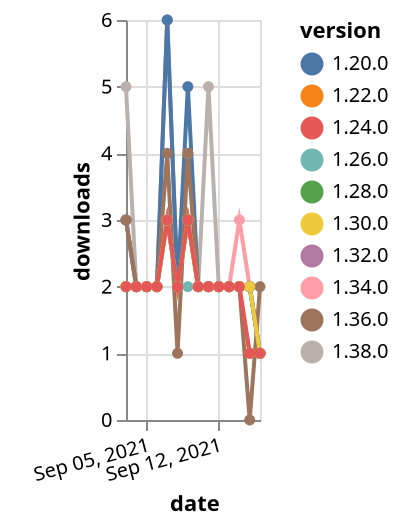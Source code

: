 {"$schema": "https://vega.github.io/schema/vega-lite/v5.json", "description": "A simple bar chart with embedded data.", "data": {"values": [{"date": "2021-09-03", "total": 1143, "delta": 2, "version": "1.34.0"}, {"date": "2021-09-04", "total": 1145, "delta": 2, "version": "1.34.0"}, {"date": "2021-09-05", "total": 1147, "delta": 2, "version": "1.34.0"}, {"date": "2021-09-06", "total": 1149, "delta": 2, "version": "1.34.0"}, {"date": "2021-09-07", "total": 1152, "delta": 3, "version": "1.34.0"}, {"date": "2021-09-08", "total": 1154, "delta": 2, "version": "1.34.0"}, {"date": "2021-09-09", "total": 1157, "delta": 3, "version": "1.34.0"}, {"date": "2021-09-10", "total": 1159, "delta": 2, "version": "1.34.0"}, {"date": "2021-09-11", "total": 1161, "delta": 2, "version": "1.34.0"}, {"date": "2021-09-12", "total": 1163, "delta": 2, "version": "1.34.0"}, {"date": "2021-09-13", "total": 1165, "delta": 2, "version": "1.34.0"}, {"date": "2021-09-14", "total": 1168, "delta": 3, "version": "1.34.0"}, {"date": "2021-09-15", "total": 1170, "delta": 2, "version": "1.34.0"}, {"date": "2021-09-16", "total": 1171, "delta": 1, "version": "1.34.0"}, {"date": "2021-09-03", "total": 1656, "delta": 3, "version": "1.32.0"}, {"date": "2021-09-04", "total": 1658, "delta": 2, "version": "1.32.0"}, {"date": "2021-09-05", "total": 1660, "delta": 2, "version": "1.32.0"}, {"date": "2021-09-06", "total": 1662, "delta": 2, "version": "1.32.0"}, {"date": "2021-09-07", "total": 1668, "delta": 6, "version": "1.32.0"}, {"date": "2021-09-08", "total": 1670, "delta": 2, "version": "1.32.0"}, {"date": "2021-09-09", "total": 1673, "delta": 3, "version": "1.32.0"}, {"date": "2021-09-10", "total": 1675, "delta": 2, "version": "1.32.0"}, {"date": "2021-09-11", "total": 1677, "delta": 2, "version": "1.32.0"}, {"date": "2021-09-12", "total": 1679, "delta": 2, "version": "1.32.0"}, {"date": "2021-09-13", "total": 1681, "delta": 2, "version": "1.32.0"}, {"date": "2021-09-14", "total": 1683, "delta": 2, "version": "1.32.0"}, {"date": "2021-09-15", "total": 1685, "delta": 2, "version": "1.32.0"}, {"date": "2021-09-16", "total": 1686, "delta": 1, "version": "1.32.0"}, {"date": "2021-09-03", "total": 2530, "delta": 2, "version": "1.22.0"}, {"date": "2021-09-04", "total": 2532, "delta": 2, "version": "1.22.0"}, {"date": "2021-09-05", "total": 2534, "delta": 2, "version": "1.22.0"}, {"date": "2021-09-06", "total": 2536, "delta": 2, "version": "1.22.0"}, {"date": "2021-09-07", "total": 2539, "delta": 3, "version": "1.22.0"}, {"date": "2021-09-08", "total": 2541, "delta": 2, "version": "1.22.0"}, {"date": "2021-09-09", "total": 2544, "delta": 3, "version": "1.22.0"}, {"date": "2021-09-10", "total": 2546, "delta": 2, "version": "1.22.0"}, {"date": "2021-09-11", "total": 2548, "delta": 2, "version": "1.22.0"}, {"date": "2021-09-12", "total": 2550, "delta": 2, "version": "1.22.0"}, {"date": "2021-09-13", "total": 2552, "delta": 2, "version": "1.22.0"}, {"date": "2021-09-14", "total": 2554, "delta": 2, "version": "1.22.0"}, {"date": "2021-09-15", "total": 2555, "delta": 1, "version": "1.22.0"}, {"date": "2021-09-16", "total": 2556, "delta": 1, "version": "1.22.0"}, {"date": "2021-09-03", "total": 2214, "delta": 2, "version": "1.28.0"}, {"date": "2021-09-04", "total": 2216, "delta": 2, "version": "1.28.0"}, {"date": "2021-09-05", "total": 2218, "delta": 2, "version": "1.28.0"}, {"date": "2021-09-06", "total": 2220, "delta": 2, "version": "1.28.0"}, {"date": "2021-09-07", "total": 2223, "delta": 3, "version": "1.28.0"}, {"date": "2021-09-08", "total": 2225, "delta": 2, "version": "1.28.0"}, {"date": "2021-09-09", "total": 2228, "delta": 3, "version": "1.28.0"}, {"date": "2021-09-10", "total": 2230, "delta": 2, "version": "1.28.0"}, {"date": "2021-09-11", "total": 2232, "delta": 2, "version": "1.28.0"}, {"date": "2021-09-12", "total": 2234, "delta": 2, "version": "1.28.0"}, {"date": "2021-09-13", "total": 2236, "delta": 2, "version": "1.28.0"}, {"date": "2021-09-14", "total": 2238, "delta": 2, "version": "1.28.0"}, {"date": "2021-09-15", "total": 2240, "delta": 2, "version": "1.28.0"}, {"date": "2021-09-16", "total": 2241, "delta": 1, "version": "1.28.0"}, {"date": "2021-09-03", "total": 2245, "delta": 2, "version": "1.26.0"}, {"date": "2021-09-04", "total": 2247, "delta": 2, "version": "1.26.0"}, {"date": "2021-09-05", "total": 2249, "delta": 2, "version": "1.26.0"}, {"date": "2021-09-06", "total": 2251, "delta": 2, "version": "1.26.0"}, {"date": "2021-09-07", "total": 2254, "delta": 3, "version": "1.26.0"}, {"date": "2021-09-08", "total": 2256, "delta": 2, "version": "1.26.0"}, {"date": "2021-09-09", "total": 2258, "delta": 2, "version": "1.26.0"}, {"date": "2021-09-10", "total": 2260, "delta": 2, "version": "1.26.0"}, {"date": "2021-09-11", "total": 2262, "delta": 2, "version": "1.26.0"}, {"date": "2021-09-12", "total": 2264, "delta": 2, "version": "1.26.0"}, {"date": "2021-09-13", "total": 2266, "delta": 2, "version": "1.26.0"}, {"date": "2021-09-14", "total": 2268, "delta": 2, "version": "1.26.0"}, {"date": "2021-09-15", "total": 2270, "delta": 2, "version": "1.26.0"}, {"date": "2021-09-16", "total": 2271, "delta": 1, "version": "1.26.0"}, {"date": "2021-09-03", "total": 268, "delta": 5, "version": "1.38.0"}, {"date": "2021-09-04", "total": 270, "delta": 2, "version": "1.38.0"}, {"date": "2021-09-05", "total": 272, "delta": 2, "version": "1.38.0"}, {"date": "2021-09-06", "total": 274, "delta": 2, "version": "1.38.0"}, {"date": "2021-09-07", "total": 277, "delta": 3, "version": "1.38.0"}, {"date": "2021-09-08", "total": 279, "delta": 2, "version": "1.38.0"}, {"date": "2021-09-09", "total": 283, "delta": 4, "version": "1.38.0"}, {"date": "2021-09-10", "total": 285, "delta": 2, "version": "1.38.0"}, {"date": "2021-09-11", "total": 290, "delta": 5, "version": "1.38.0"}, {"date": "2021-09-12", "total": 292, "delta": 2, "version": "1.38.0"}, {"date": "2021-09-13", "total": 294, "delta": 2, "version": "1.38.0"}, {"date": "2021-09-14", "total": 296, "delta": 2, "version": "1.38.0"}, {"date": "2021-09-15", "total": 298, "delta": 2, "version": "1.38.0"}, {"date": "2021-09-16", "total": 299, "delta": 1, "version": "1.38.0"}, {"date": "2021-09-03", "total": 3685, "delta": 3, "version": "1.20.0"}, {"date": "2021-09-04", "total": 3687, "delta": 2, "version": "1.20.0"}, {"date": "2021-09-05", "total": 3689, "delta": 2, "version": "1.20.0"}, {"date": "2021-09-06", "total": 3691, "delta": 2, "version": "1.20.0"}, {"date": "2021-09-07", "total": 3697, "delta": 6, "version": "1.20.0"}, {"date": "2021-09-08", "total": 3699, "delta": 2, "version": "1.20.0"}, {"date": "2021-09-09", "total": 3704, "delta": 5, "version": "1.20.0"}, {"date": "2021-09-10", "total": 3706, "delta": 2, "version": "1.20.0"}, {"date": "2021-09-11", "total": 3708, "delta": 2, "version": "1.20.0"}, {"date": "2021-09-12", "total": 3710, "delta": 2, "version": "1.20.0"}, {"date": "2021-09-13", "total": 3712, "delta": 2, "version": "1.20.0"}, {"date": "2021-09-14", "total": 3714, "delta": 2, "version": "1.20.0"}, {"date": "2021-09-15", "total": 3716, "delta": 2, "version": "1.20.0"}, {"date": "2021-09-16", "total": 3717, "delta": 1, "version": "1.20.0"}, {"date": "2021-09-03", "total": 811, "delta": 3, "version": "1.36.0"}, {"date": "2021-09-04", "total": 813, "delta": 2, "version": "1.36.0"}, {"date": "2021-09-05", "total": 815, "delta": 2, "version": "1.36.0"}, {"date": "2021-09-06", "total": 817, "delta": 2, "version": "1.36.0"}, {"date": "2021-09-07", "total": 821, "delta": 4, "version": "1.36.0"}, {"date": "2021-09-08", "total": 822, "delta": 1, "version": "1.36.0"}, {"date": "2021-09-09", "total": 826, "delta": 4, "version": "1.36.0"}, {"date": "2021-09-10", "total": 828, "delta": 2, "version": "1.36.0"}, {"date": "2021-09-11", "total": 830, "delta": 2, "version": "1.36.0"}, {"date": "2021-09-12", "total": 832, "delta": 2, "version": "1.36.0"}, {"date": "2021-09-13", "total": 834, "delta": 2, "version": "1.36.0"}, {"date": "2021-09-14", "total": 836, "delta": 2, "version": "1.36.0"}, {"date": "2021-09-15", "total": 836, "delta": 0, "version": "1.36.0"}, {"date": "2021-09-16", "total": 838, "delta": 2, "version": "1.36.0"}, {"date": "2021-09-03", "total": 1685, "delta": 2, "version": "1.30.0"}, {"date": "2021-09-04", "total": 1687, "delta": 2, "version": "1.30.0"}, {"date": "2021-09-05", "total": 1689, "delta": 2, "version": "1.30.0"}, {"date": "2021-09-06", "total": 1691, "delta": 2, "version": "1.30.0"}, {"date": "2021-09-07", "total": 1694, "delta": 3, "version": "1.30.0"}, {"date": "2021-09-08", "total": 1696, "delta": 2, "version": "1.30.0"}, {"date": "2021-09-09", "total": 1699, "delta": 3, "version": "1.30.0"}, {"date": "2021-09-10", "total": 1701, "delta": 2, "version": "1.30.0"}, {"date": "2021-09-11", "total": 1703, "delta": 2, "version": "1.30.0"}, {"date": "2021-09-12", "total": 1705, "delta": 2, "version": "1.30.0"}, {"date": "2021-09-13", "total": 1707, "delta": 2, "version": "1.30.0"}, {"date": "2021-09-14", "total": 1709, "delta": 2, "version": "1.30.0"}, {"date": "2021-09-15", "total": 1711, "delta": 2, "version": "1.30.0"}, {"date": "2021-09-16", "total": 1712, "delta": 1, "version": "1.30.0"}, {"date": "2021-09-03", "total": 4209, "delta": 2, "version": "1.24.0"}, {"date": "2021-09-04", "total": 4211, "delta": 2, "version": "1.24.0"}, {"date": "2021-09-05", "total": 4213, "delta": 2, "version": "1.24.0"}, {"date": "2021-09-06", "total": 4215, "delta": 2, "version": "1.24.0"}, {"date": "2021-09-07", "total": 4218, "delta": 3, "version": "1.24.0"}, {"date": "2021-09-08", "total": 4220, "delta": 2, "version": "1.24.0"}, {"date": "2021-09-09", "total": 4223, "delta": 3, "version": "1.24.0"}, {"date": "2021-09-10", "total": 4225, "delta": 2, "version": "1.24.0"}, {"date": "2021-09-11", "total": 4227, "delta": 2, "version": "1.24.0"}, {"date": "2021-09-12", "total": 4229, "delta": 2, "version": "1.24.0"}, {"date": "2021-09-13", "total": 4231, "delta": 2, "version": "1.24.0"}, {"date": "2021-09-14", "total": 4233, "delta": 2, "version": "1.24.0"}, {"date": "2021-09-15", "total": 4234, "delta": 1, "version": "1.24.0"}, {"date": "2021-09-16", "total": 4235, "delta": 1, "version": "1.24.0"}]}, "width": "container", "mark": {"type": "line", "point": {"filled": true}}, "encoding": {"x": {"field": "date", "type": "temporal", "timeUnit": "yearmonthdate", "title": "date", "axis": {"labelAngle": -15}}, "y": {"field": "delta", "type": "quantitative", "title": "downloads"}, "color": {"field": "version", "type": "nominal"}, "tooltip": {"field": "delta"}}}